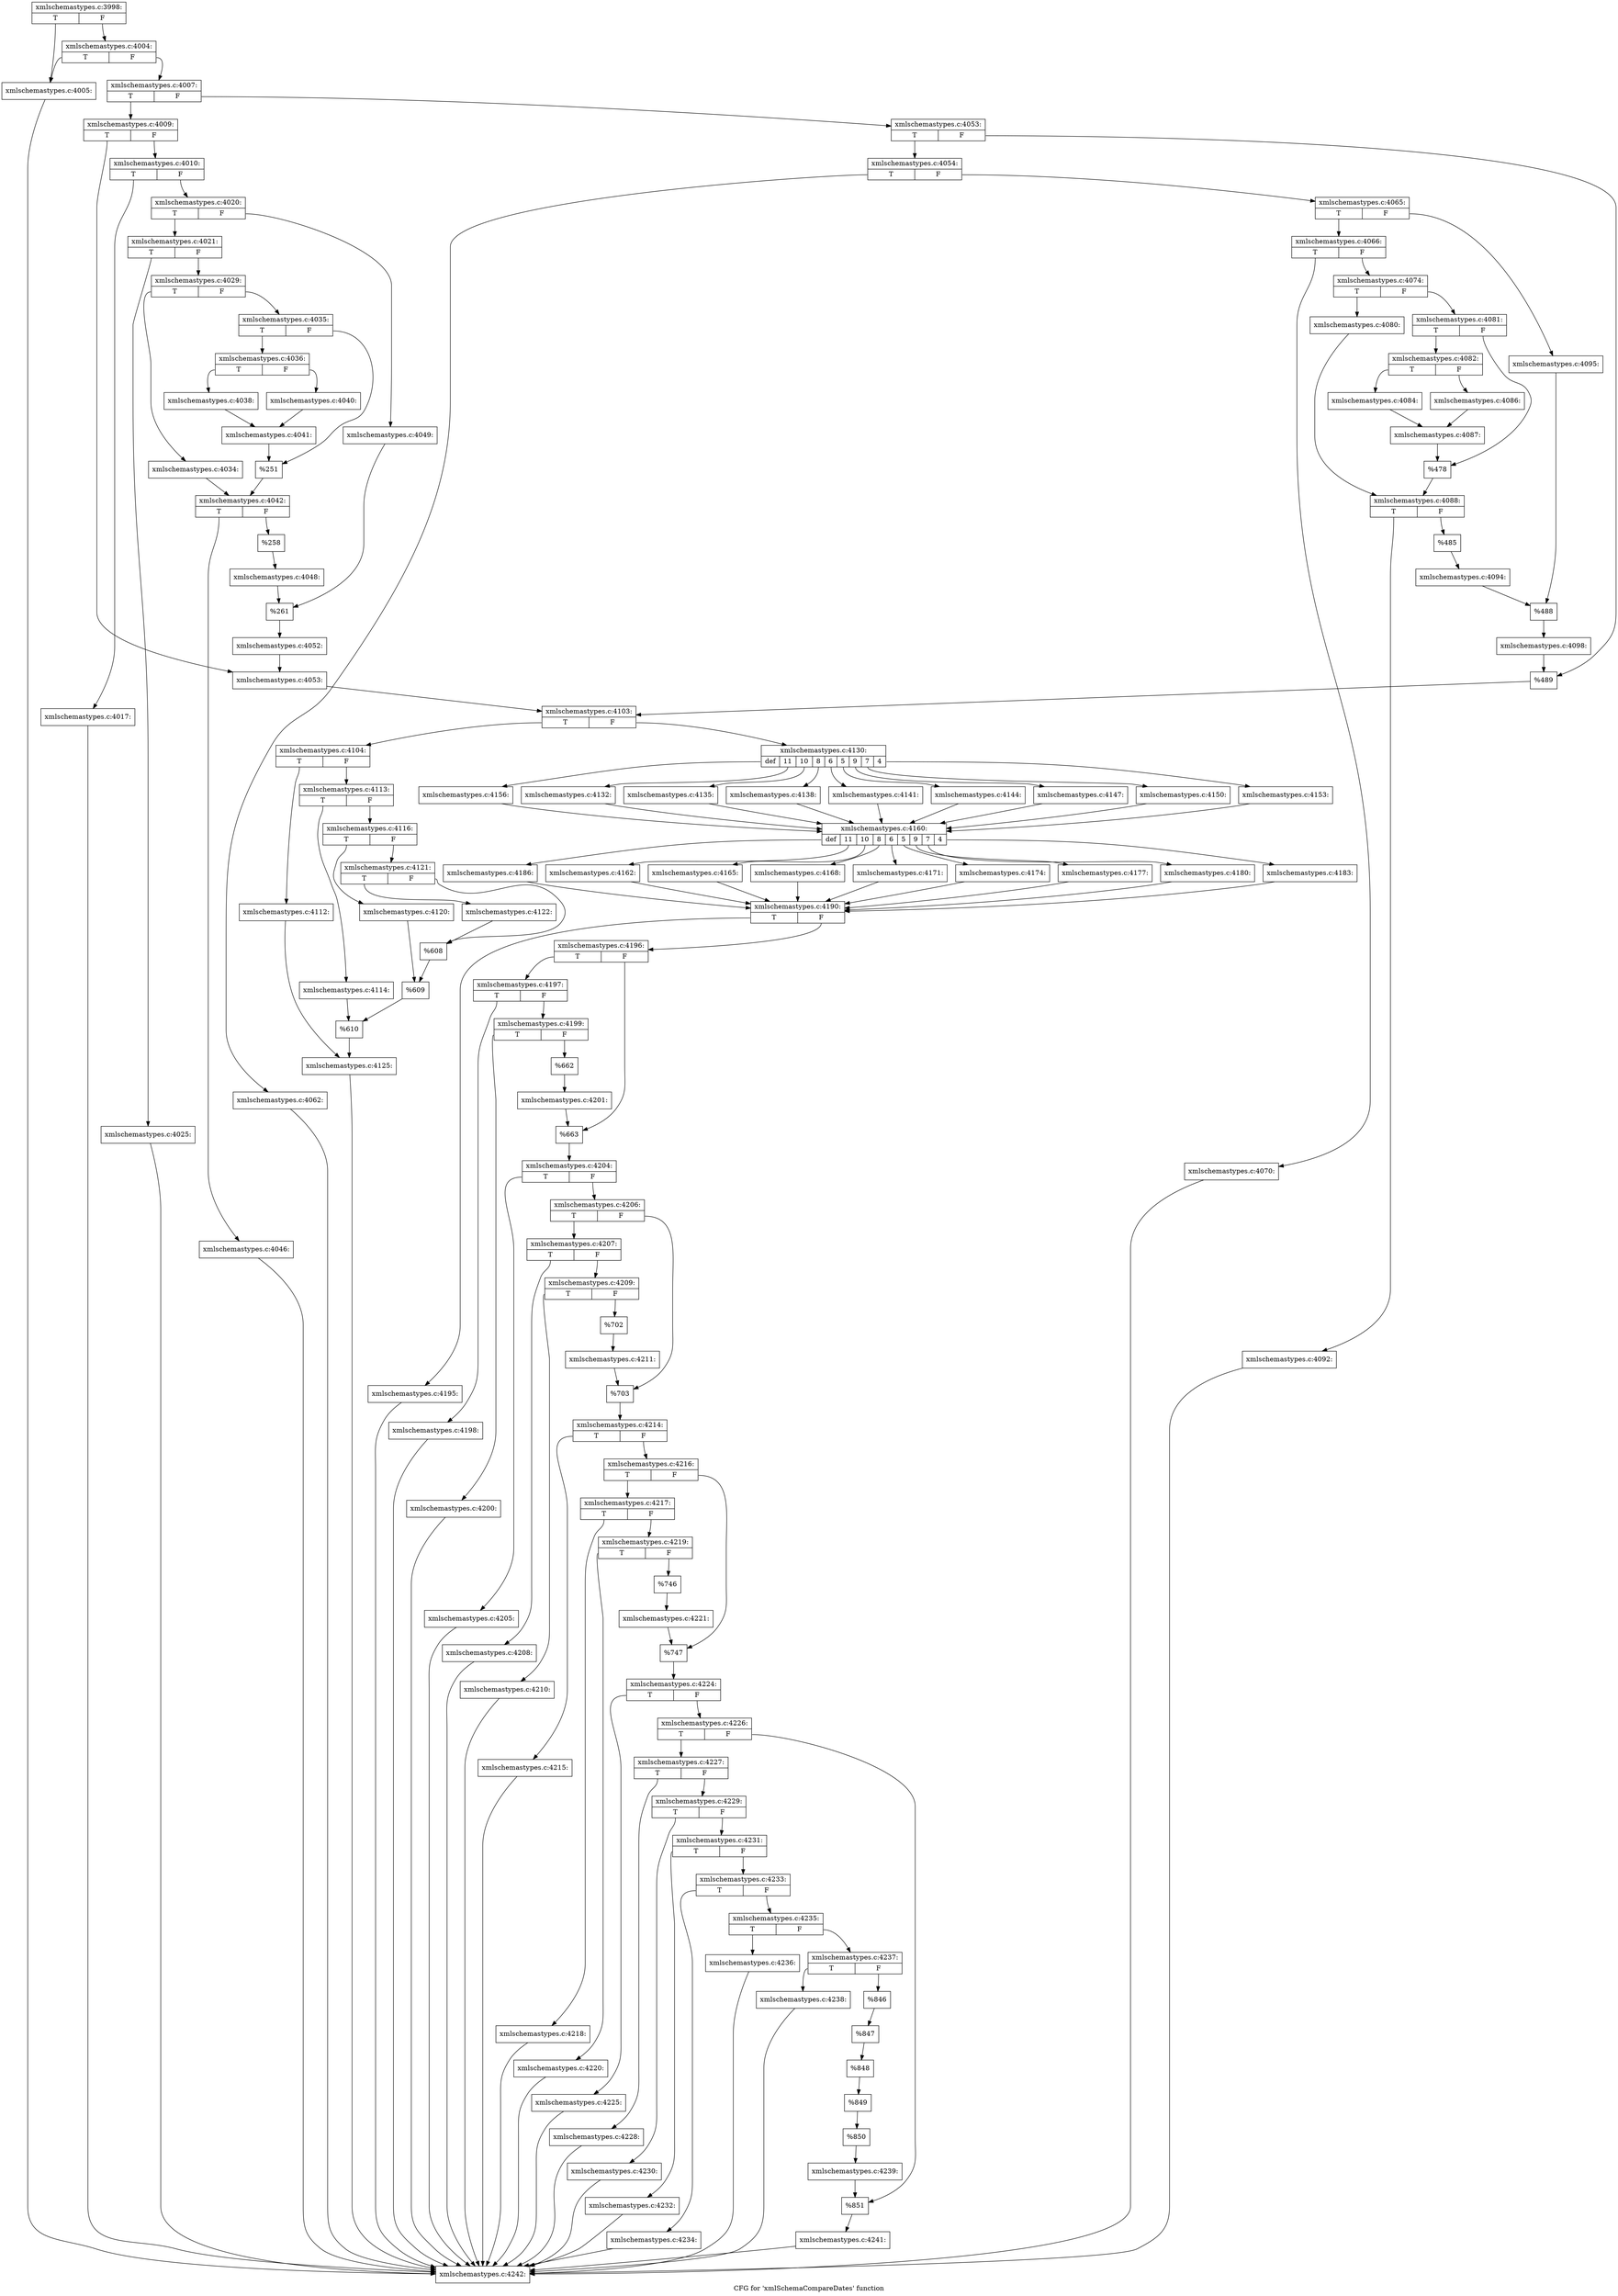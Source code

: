 digraph "CFG for 'xmlSchemaCompareDates' function" {
	label="CFG for 'xmlSchemaCompareDates' function";

	Node0x5977390 [shape=record,label="{xmlschemastypes.c:3998:|{<s0>T|<s1>F}}"];
	Node0x5977390:s0 -> Node0x597ad70;
	Node0x5977390:s1 -> Node0x597ae10;
	Node0x597ae10 [shape=record,label="{xmlschemastypes.c:4004:|{<s0>T|<s1>F}}"];
	Node0x597ae10:s0 -> Node0x597ad70;
	Node0x597ae10:s1 -> Node0x597adc0;
	Node0x597ad70 [shape=record,label="{xmlschemastypes.c:4005:}"];
	Node0x597ad70 -> Node0x5977e40;
	Node0x597adc0 [shape=record,label="{xmlschemastypes.c:4007:|{<s0>T|<s1>F}}"];
	Node0x597adc0:s0 -> Node0x597b500;
	Node0x597adc0:s1 -> Node0x597b5a0;
	Node0x597b500 [shape=record,label="{xmlschemastypes.c:4009:|{<s0>T|<s1>F}}"];
	Node0x597b500:s0 -> Node0x597bc60;
	Node0x597b500:s1 -> Node0x597bc10;
	Node0x597bc10 [shape=record,label="{xmlschemastypes.c:4010:|{<s0>T|<s1>F}}"];
	Node0x597bc10:s0 -> Node0x597ded0;
	Node0x597bc10:s1 -> Node0x597df70;
	Node0x597ded0 [shape=record,label="{xmlschemastypes.c:4017:}"];
	Node0x597ded0 -> Node0x5977e40;
	Node0x597df70 [shape=record,label="{xmlschemastypes.c:4020:|{<s0>T|<s1>F}}"];
	Node0x597df70:s0 -> Node0x597e720;
	Node0x597df70:s1 -> Node0x597e7c0;
	Node0x597e720 [shape=record,label="{xmlschemastypes.c:4021:|{<s0>T|<s1>F}}"];
	Node0x597e720:s0 -> Node0x59811c0;
	Node0x597e720:s1 -> Node0x5981260;
	Node0x59811c0 [shape=record,label="{xmlschemastypes.c:4025:}"];
	Node0x59811c0 -> Node0x5977e40;
	Node0x5981260 [shape=record,label="{xmlschemastypes.c:4029:|{<s0>T|<s1>F}}"];
	Node0x5981260:s0 -> Node0x59828a0;
	Node0x5981260:s1 -> Node0x5982940;
	Node0x59828a0 [shape=record,label="{xmlschemastypes.c:4034:}"];
	Node0x59828a0 -> Node0x59828f0;
	Node0x5982940 [shape=record,label="{xmlschemastypes.c:4035:|{<s0>T|<s1>F}}"];
	Node0x5982940:s0 -> Node0x5982dc0;
	Node0x5982940:s1 -> Node0x5982e10;
	Node0x5982dc0 [shape=record,label="{xmlschemastypes.c:4036:|{<s0>T|<s1>F}}"];
	Node0x5982dc0:s0 -> Node0x5985540;
	Node0x5982dc0:s1 -> Node0x59855e0;
	Node0x5985540 [shape=record,label="{xmlschemastypes.c:4038:}"];
	Node0x5985540 -> Node0x5985590;
	Node0x59855e0 [shape=record,label="{xmlschemastypes.c:4040:}"];
	Node0x59855e0 -> Node0x5985590;
	Node0x5985590 [shape=record,label="{xmlschemastypes.c:4041:}"];
	Node0x5985590 -> Node0x5982e10;
	Node0x5982e10 [shape=record,label="{%251}"];
	Node0x5982e10 -> Node0x59828f0;
	Node0x59828f0 [shape=record,label="{xmlschemastypes.c:4042:|{<s0>T|<s1>F}}"];
	Node0x59828f0:s0 -> Node0x5986110;
	Node0x59828f0:s1 -> Node0x5986160;
	Node0x5986110 [shape=record,label="{xmlschemastypes.c:4046:}"];
	Node0x5986110 -> Node0x5977e40;
	Node0x5986160 [shape=record,label="{%258}"];
	Node0x5986160 -> Node0x5981210;
	Node0x5981210 [shape=record,label="{xmlschemastypes.c:4048:}"];
	Node0x5981210 -> Node0x597e770;
	Node0x597e7c0 [shape=record,label="{xmlschemastypes.c:4049:}"];
	Node0x597e7c0 -> Node0x597e770;
	Node0x597e770 [shape=record,label="{%261}"];
	Node0x597e770 -> Node0x597df20;
	Node0x597df20 [shape=record,label="{xmlschemastypes.c:4052:}"];
	Node0x597df20 -> Node0x597bc60;
	Node0x597bc60 [shape=record,label="{xmlschemastypes.c:4053:}"];
	Node0x597bc60 -> Node0x597b550;
	Node0x597b5a0 [shape=record,label="{xmlschemastypes.c:4053:|{<s0>T|<s1>F}}"];
	Node0x597b5a0:s0 -> Node0x5986dc0;
	Node0x597b5a0:s1 -> Node0x5986e10;
	Node0x5986dc0 [shape=record,label="{xmlschemastypes.c:4054:|{<s0>T|<s1>F}}"];
	Node0x5986dc0:s0 -> Node0x5988920;
	Node0x5986dc0:s1 -> Node0x59889c0;
	Node0x5988920 [shape=record,label="{xmlschemastypes.c:4062:}"];
	Node0x5988920 -> Node0x5977e40;
	Node0x59889c0 [shape=record,label="{xmlschemastypes.c:4065:|{<s0>T|<s1>F}}"];
	Node0x59889c0:s0 -> Node0x5989170;
	Node0x59889c0:s1 -> Node0x5989210;
	Node0x5989170 [shape=record,label="{xmlschemastypes.c:4066:|{<s0>T|<s1>F}}"];
	Node0x5989170:s0 -> Node0x598bc10;
	Node0x5989170:s1 -> Node0x598bcb0;
	Node0x598bc10 [shape=record,label="{xmlschemastypes.c:4070:}"];
	Node0x598bc10 -> Node0x5977e40;
	Node0x598bcb0 [shape=record,label="{xmlschemastypes.c:4074:|{<s0>T|<s1>F}}"];
	Node0x598bcb0:s0 -> Node0x598d2f0;
	Node0x598bcb0:s1 -> Node0x598d390;
	Node0x598d2f0 [shape=record,label="{xmlschemastypes.c:4080:}"];
	Node0x598d2f0 -> Node0x598d340;
	Node0x598d390 [shape=record,label="{xmlschemastypes.c:4081:|{<s0>T|<s1>F}}"];
	Node0x598d390:s0 -> Node0x598d920;
	Node0x598d390:s1 -> Node0x598d970;
	Node0x598d920 [shape=record,label="{xmlschemastypes.c:4082:|{<s0>T|<s1>F}}"];
	Node0x598d920:s0 -> Node0x5990120;
	Node0x598d920:s1 -> Node0x59901c0;
	Node0x5990120 [shape=record,label="{xmlschemastypes.c:4084:}"];
	Node0x5990120 -> Node0x5990170;
	Node0x59901c0 [shape=record,label="{xmlschemastypes.c:4086:}"];
	Node0x59901c0 -> Node0x5990170;
	Node0x5990170 [shape=record,label="{xmlschemastypes.c:4087:}"];
	Node0x5990170 -> Node0x598d970;
	Node0x598d970 [shape=record,label="{%478}"];
	Node0x598d970 -> Node0x598d340;
	Node0x598d340 [shape=record,label="{xmlschemastypes.c:4088:|{<s0>T|<s1>F}}"];
	Node0x598d340:s0 -> Node0x5990d30;
	Node0x598d340:s1 -> Node0x5990d80;
	Node0x5990d30 [shape=record,label="{xmlschemastypes.c:4092:}"];
	Node0x5990d30 -> Node0x5977e40;
	Node0x5990d80 [shape=record,label="{%485}"];
	Node0x5990d80 -> Node0x598bc60;
	Node0x598bc60 [shape=record,label="{xmlschemastypes.c:4094:}"];
	Node0x598bc60 -> Node0x59891c0;
	Node0x5989210 [shape=record,label="{xmlschemastypes.c:4095:}"];
	Node0x5989210 -> Node0x59891c0;
	Node0x59891c0 [shape=record,label="{%488}"];
	Node0x59891c0 -> Node0x5988970;
	Node0x5988970 [shape=record,label="{xmlschemastypes.c:4098:}"];
	Node0x5988970 -> Node0x5986e10;
	Node0x5986e10 [shape=record,label="{%489}"];
	Node0x5986e10 -> Node0x597b550;
	Node0x597b550 [shape=record,label="{xmlschemastypes.c:4103:|{<s0>T|<s1>F}}"];
	Node0x597b550:s0 -> Node0x5991a30;
	Node0x597b550:s1 -> Node0x5991a80;
	Node0x5991a30 [shape=record,label="{xmlschemastypes.c:4104:|{<s0>T|<s1>F}}"];
	Node0x5991a30:s0 -> Node0x5993880;
	Node0x5991a30:s1 -> Node0x5993920;
	Node0x5993880 [shape=record,label="{xmlschemastypes.c:4112:}"];
	Node0x5993880 -> Node0x59938d0;
	Node0x5993920 [shape=record,label="{xmlschemastypes.c:4113:|{<s0>T|<s1>F}}"];
	Node0x5993920:s0 -> Node0x5993ee0;
	Node0x5993920:s1 -> Node0x5993f80;
	Node0x5993ee0 [shape=record,label="{xmlschemastypes.c:4114:}"];
	Node0x5993ee0 -> Node0x5993f30;
	Node0x5993f80 [shape=record,label="{xmlschemastypes.c:4116:|{<s0>T|<s1>F}}"];
	Node0x5993f80:s0 -> Node0x5996c40;
	Node0x5993f80:s1 -> Node0x5996ce0;
	Node0x5996c40 [shape=record,label="{xmlschemastypes.c:4120:}"];
	Node0x5996c40 -> Node0x5996c90;
	Node0x5996ce0 [shape=record,label="{xmlschemastypes.c:4121:|{<s0>T|<s1>F}}"];
	Node0x5996ce0:s0 -> Node0x5997170;
	Node0x5996ce0:s1 -> Node0x59971c0;
	Node0x5997170 [shape=record,label="{xmlschemastypes.c:4122:}"];
	Node0x5997170 -> Node0x59971c0;
	Node0x59971c0 [shape=record,label="{%608}"];
	Node0x59971c0 -> Node0x5996c90;
	Node0x5996c90 [shape=record,label="{%609}"];
	Node0x5996c90 -> Node0x5993f30;
	Node0x5993f30 [shape=record,label="{%610}"];
	Node0x5993f30 -> Node0x59938d0;
	Node0x59938d0 [shape=record,label="{xmlschemastypes.c:4125:}"];
	Node0x59938d0 -> Node0x5977e40;
	Node0x5991a80 [shape=record,label="{xmlschemastypes.c:4130:|{<s0>def|<s1>11|<s2>10|<s3>8|<s4>6|<s5>5|<s6>9|<s7>7|<s8>4}}"];
	Node0x5991a80:s0 -> Node0x5997f00;
	Node0x5991a80:s1 -> Node0x5998240;
	Node0x5991a80:s2 -> Node0x5998470;
	Node0x5991a80:s3 -> Node0x59986a0;
	Node0x5991a80:s4 -> Node0x59988d0;
	Node0x5991a80:s5 -> Node0x5998b00;
	Node0x5991a80:s6 -> Node0x5998d30;
	Node0x5991a80:s7 -> Node0x5998f20;
	Node0x5991a80:s8 -> Node0x5999150;
	Node0x5998240 [shape=record,label="{xmlschemastypes.c:4132:}"];
	Node0x5998240 -> Node0x5997cf0;
	Node0x5998470 [shape=record,label="{xmlschemastypes.c:4135:}"];
	Node0x5998470 -> Node0x5997cf0;
	Node0x59986a0 [shape=record,label="{xmlschemastypes.c:4138:}"];
	Node0x59986a0 -> Node0x5997cf0;
	Node0x59988d0 [shape=record,label="{xmlschemastypes.c:4141:}"];
	Node0x59988d0 -> Node0x5997cf0;
	Node0x5998b00 [shape=record,label="{xmlschemastypes.c:4144:}"];
	Node0x5998b00 -> Node0x5997cf0;
	Node0x5998d30 [shape=record,label="{xmlschemastypes.c:4147:}"];
	Node0x5998d30 -> Node0x5997cf0;
	Node0x5998f20 [shape=record,label="{xmlschemastypes.c:4150:}"];
	Node0x5998f20 -> Node0x5997cf0;
	Node0x5999150 [shape=record,label="{xmlschemastypes.c:4153:}"];
	Node0x5999150 -> Node0x5997cf0;
	Node0x5997f00 [shape=record,label="{xmlschemastypes.c:4156:}"];
	Node0x5997f00 -> Node0x5997cf0;
	Node0x5997cf0 [shape=record,label="{xmlschemastypes.c:4160:|{<s0>def|<s1>11|<s2>10|<s3>8|<s4>6|<s5>5|<s6>9|<s7>7|<s8>4}}"];
	Node0x5997cf0:s0 -> Node0x59997c0;
	Node0x5997cf0:s1 -> Node0x5830c90;
	Node0x5997cf0:s2 -> Node0x5830e80;
	Node0x5997cf0:s3 -> Node0x5831070;
	Node0x5997cf0:s4 -> Node0x5831260;
	Node0x5997cf0:s5 -> Node0x5831450;
	Node0x5997cf0:s6 -> Node0x5831640;
	Node0x5997cf0:s7 -> Node0x5831830;
	Node0x5997cf0:s8 -> Node0x5831a20;
	Node0x5830c90 [shape=record,label="{xmlschemastypes.c:4162:}"];
	Node0x5830c90 -> Node0x59995b0;
	Node0x5830e80 [shape=record,label="{xmlschemastypes.c:4165:}"];
	Node0x5830e80 -> Node0x59995b0;
	Node0x5831070 [shape=record,label="{xmlschemastypes.c:4168:}"];
	Node0x5831070 -> Node0x59995b0;
	Node0x5831260 [shape=record,label="{xmlschemastypes.c:4171:}"];
	Node0x5831260 -> Node0x59995b0;
	Node0x5831450 [shape=record,label="{xmlschemastypes.c:4174:}"];
	Node0x5831450 -> Node0x59995b0;
	Node0x5831640 [shape=record,label="{xmlschemastypes.c:4177:}"];
	Node0x5831640 -> Node0x59995b0;
	Node0x5831830 [shape=record,label="{xmlschemastypes.c:4180:}"];
	Node0x5831830 -> Node0x59995b0;
	Node0x5831a20 [shape=record,label="{xmlschemastypes.c:4183:}"];
	Node0x5831a20 -> Node0x59995b0;
	Node0x59997c0 [shape=record,label="{xmlschemastypes.c:4186:}"];
	Node0x59997c0 -> Node0x59995b0;
	Node0x59995b0 [shape=record,label="{xmlschemastypes.c:4190:|{<s0>T|<s1>F}}"];
	Node0x59995b0:s0 -> Node0x5832650;
	Node0x59995b0:s1 -> Node0x58326f0;
	Node0x5832650 [shape=record,label="{xmlschemastypes.c:4195:}"];
	Node0x5832650 -> Node0x5977e40;
	Node0x58326f0 [shape=record,label="{xmlschemastypes.c:4196:|{<s0>T|<s1>F}}"];
	Node0x58326f0:s0 -> Node0x5832c00;
	Node0x58326f0:s1 -> Node0x5832c50;
	Node0x5832c00 [shape=record,label="{xmlschemastypes.c:4197:|{<s0>T|<s1>F}}"];
	Node0x5832c00:s0 -> Node0x5833090;
	Node0x5832c00:s1 -> Node0x5833130;
	Node0x5833090 [shape=record,label="{xmlschemastypes.c:4198:}"];
	Node0x5833090 -> Node0x5977e40;
	Node0x5833130 [shape=record,label="{xmlschemastypes.c:4199:|{<s0>T|<s1>F}}"];
	Node0x5833130:s0 -> Node0x5833b10;
	Node0x5833130:s1 -> Node0x5833b60;
	Node0x5833b10 [shape=record,label="{xmlschemastypes.c:4200:}"];
	Node0x5833b10 -> Node0x5977e40;
	Node0x5833b60 [shape=record,label="{%662}"];
	Node0x5833b60 -> Node0x58330e0;
	Node0x58330e0 [shape=record,label="{xmlschemastypes.c:4201:}"];
	Node0x58330e0 -> Node0x5832c50;
	Node0x5832c50 [shape=record,label="{%663}"];
	Node0x5832c50 -> Node0x58326a0;
	Node0x58326a0 [shape=record,label="{xmlschemastypes.c:4204:|{<s0>T|<s1>F}}"];
	Node0x58326a0:s0 -> Node0x5834750;
	Node0x58326a0:s1 -> Node0x58347f0;
	Node0x5834750 [shape=record,label="{xmlschemastypes.c:4205:}"];
	Node0x5834750 -> Node0x5977e40;
	Node0x58347f0 [shape=record,label="{xmlschemastypes.c:4206:|{<s0>T|<s1>F}}"];
	Node0x58347f0:s0 -> Node0x5834d00;
	Node0x58347f0:s1 -> Node0x5834d50;
	Node0x5834d00 [shape=record,label="{xmlschemastypes.c:4207:|{<s0>T|<s1>F}}"];
	Node0x5834d00:s0 -> Node0x5835190;
	Node0x5834d00:s1 -> Node0x5835230;
	Node0x5835190 [shape=record,label="{xmlschemastypes.c:4208:}"];
	Node0x5835190 -> Node0x5977e40;
	Node0x5835230 [shape=record,label="{xmlschemastypes.c:4209:|{<s0>T|<s1>F}}"];
	Node0x5835230:s0 -> Node0x5835dd0;
	Node0x5835230:s1 -> Node0x5835e20;
	Node0x5835dd0 [shape=record,label="{xmlschemastypes.c:4210:}"];
	Node0x5835dd0 -> Node0x5977e40;
	Node0x5835e20 [shape=record,label="{%702}"];
	Node0x5835e20 -> Node0x58351e0;
	Node0x58351e0 [shape=record,label="{xmlschemastypes.c:4211:}"];
	Node0x58351e0 -> Node0x5834d50;
	Node0x5834d50 [shape=record,label="{%703}"];
	Node0x5834d50 -> Node0x58347a0;
	Node0x58347a0 [shape=record,label="{xmlschemastypes.c:4214:|{<s0>T|<s1>F}}"];
	Node0x58347a0:s0 -> Node0x5836bd0;
	Node0x58347a0:s1 -> Node0x5836c70;
	Node0x5836bd0 [shape=record,label="{xmlschemastypes.c:4215:}"];
	Node0x5836bd0 -> Node0x5977e40;
	Node0x5836c70 [shape=record,label="{xmlschemastypes.c:4216:|{<s0>T|<s1>F}}"];
	Node0x5836c70:s0 -> Node0x5837180;
	Node0x5836c70:s1 -> Node0x58371d0;
	Node0x5837180 [shape=record,label="{xmlschemastypes.c:4217:|{<s0>T|<s1>F}}"];
	Node0x5837180:s0 -> Node0x5837610;
	Node0x5837180:s1 -> Node0x58376b0;
	Node0x5837610 [shape=record,label="{xmlschemastypes.c:4218:}"];
	Node0x5837610 -> Node0x5977e40;
	Node0x58376b0 [shape=record,label="{xmlschemastypes.c:4219:|{<s0>T|<s1>F}}"];
	Node0x58376b0:s0 -> Node0x5838350;
	Node0x58376b0:s1 -> Node0x58383a0;
	Node0x5838350 [shape=record,label="{xmlschemastypes.c:4220:}"];
	Node0x5838350 -> Node0x5977e40;
	Node0x58383a0 [shape=record,label="{%746}"];
	Node0x58383a0 -> Node0x5837660;
	Node0x5837660 [shape=record,label="{xmlschemastypes.c:4221:}"];
	Node0x5837660 -> Node0x58371d0;
	Node0x58371d0 [shape=record,label="{%747}"];
	Node0x58371d0 -> Node0x5836c20;
	Node0x5836c20 [shape=record,label="{xmlschemastypes.c:4224:|{<s0>T|<s1>F}}"];
	Node0x5836c20:s0 -> Node0x5839250;
	Node0x5836c20:s1 -> Node0x58392f0;
	Node0x5839250 [shape=record,label="{xmlschemastypes.c:4225:}"];
	Node0x5839250 -> Node0x5977e40;
	Node0x58392f0 [shape=record,label="{xmlschemastypes.c:4226:|{<s0>T|<s1>F}}"];
	Node0x58392f0:s0 -> Node0x5839800;
	Node0x58392f0:s1 -> Node0x5839850;
	Node0x5839800 [shape=record,label="{xmlschemastypes.c:4227:|{<s0>T|<s1>F}}"];
	Node0x5839800:s0 -> Node0x5839c90;
	Node0x5839800:s1 -> Node0x5839d30;
	Node0x5839c90 [shape=record,label="{xmlschemastypes.c:4228:}"];
	Node0x5839c90 -> Node0x5977e40;
	Node0x5839d30 [shape=record,label="{xmlschemastypes.c:4229:|{<s0>T|<s1>F}}"];
	Node0x5839d30:s0 -> Node0x583a9d0;
	Node0x5839d30:s1 -> Node0x583aa70;
	Node0x583a9d0 [shape=record,label="{xmlschemastypes.c:4230:}"];
	Node0x583a9d0 -> Node0x5977e40;
	Node0x583aa70 [shape=record,label="{xmlschemastypes.c:4231:|{<s0>T|<s1>F}}"];
	Node0x583aa70:s0 -> Node0x583b6e0;
	Node0x583aa70:s1 -> Node0x583b780;
	Node0x583b6e0 [shape=record,label="{xmlschemastypes.c:4232:}"];
	Node0x583b6e0 -> Node0x5977e40;
	Node0x583b780 [shape=record,label="{xmlschemastypes.c:4233:|{<s0>T|<s1>F}}"];
	Node0x583b780:s0 -> Node0x583c420;
	Node0x583b780:s1 -> Node0x583c4c0;
	Node0x583c420 [shape=record,label="{xmlschemastypes.c:4234:}"];
	Node0x583c420 -> Node0x5977e40;
	Node0x583c4c0 [shape=record,label="{xmlschemastypes.c:4235:|{<s0>T|<s1>F}}"];
	Node0x583c4c0:s0 -> Node0x583d130;
	Node0x583c4c0:s1 -> Node0x583d1d0;
	Node0x583d130 [shape=record,label="{xmlschemastypes.c:4236:}"];
	Node0x583d130 -> Node0x5977e40;
	Node0x583d1d0 [shape=record,label="{xmlschemastypes.c:4237:|{<s0>T|<s1>F}}"];
	Node0x583d1d0:s0 -> Node0x583dbb0;
	Node0x583d1d0:s1 -> Node0x583dc00;
	Node0x583dbb0 [shape=record,label="{xmlschemastypes.c:4238:}"];
	Node0x583dbb0 -> Node0x5977e40;
	Node0x583dc00 [shape=record,label="{%846}"];
	Node0x583dc00 -> Node0x583d180;
	Node0x583d180 [shape=record,label="{%847}"];
	Node0x583d180 -> Node0x583c470;
	Node0x583c470 [shape=record,label="{%848}"];
	Node0x583c470 -> Node0x583b730;
	Node0x583b730 [shape=record,label="{%849}"];
	Node0x583b730 -> Node0x583aa20;
	Node0x583aa20 [shape=record,label="{%850}"];
	Node0x583aa20 -> Node0x5839ce0;
	Node0x5839ce0 [shape=record,label="{xmlschemastypes.c:4239:}"];
	Node0x5839ce0 -> Node0x5839850;
	Node0x5839850 [shape=record,label="{%851}"];
	Node0x5839850 -> Node0x58392a0;
	Node0x58392a0 [shape=record,label="{xmlschemastypes.c:4241:}"];
	Node0x58392a0 -> Node0x5977e40;
	Node0x5977e40 [shape=record,label="{xmlschemastypes.c:4242:}"];
}
